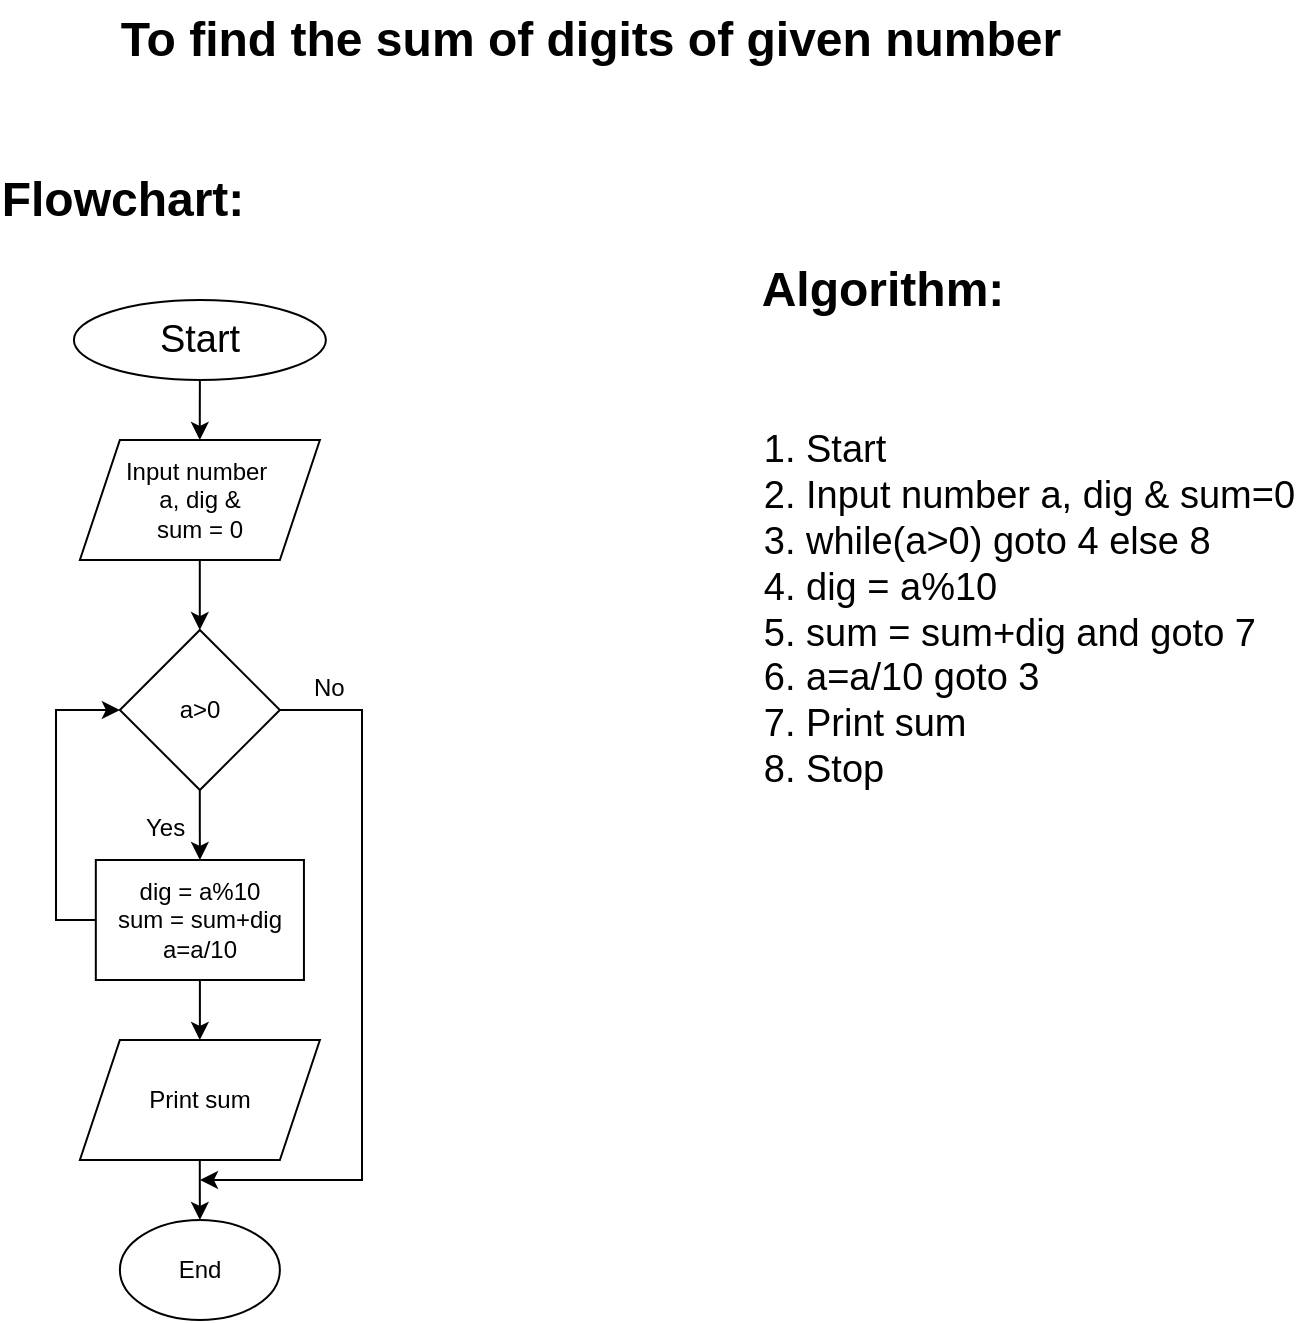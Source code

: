<mxfile version="20.2.3" type="device"><diagram id="C5RBs43oDa-KdzZeNtuy" name="Page-1"><mxGraphModel dx="792" dy="857" grid="1" gridSize="10" guides="1" tooltips="1" connect="1" arrows="1" fold="1" page="1" pageScale="1" pageWidth="827" pageHeight="1169" background="#FFFFFF" math="0" shadow="0"><root><mxCell id="WIyWlLk6GJQsqaUBKTNV-0"/><mxCell id="WIyWlLk6GJQsqaUBKTNV-1" parent="WIyWlLk6GJQsqaUBKTNV-0"/><mxCell id="zxyZqrcW9-zFBHcIXJg--54" value="" style="edgeStyle=orthogonalEdgeStyle;rounded=0;orthogonalLoop=1;jettySize=auto;html=1;" parent="WIyWlLk6GJQsqaUBKTNV-1" source="X0aBdcByCuxlTt1kCmt3-0" target="zxyZqrcW9-zFBHcIXJg--33" edge="1"><mxGeometry relative="1" as="geometry"/></mxCell><mxCell id="X0aBdcByCuxlTt1kCmt3-0" value="&lt;font style=&quot;font-size: 19px;&quot;&gt;Start&lt;/font&gt;" style="ellipse;whiteSpace=wrap;html=1;" parent="WIyWlLk6GJQsqaUBKTNV-1" vertex="1"><mxGeometry x="105.94" y="240" width="126" height="40" as="geometry"/></mxCell><mxCell id="X0aBdcByCuxlTt1kCmt3-19" value="Algorithm:" style="text;strokeColor=none;fillColor=none;html=1;fontSize=24;fontStyle=1;verticalAlign=middle;align=center;" parent="WIyWlLk6GJQsqaUBKTNV-1" vertex="1"><mxGeometry x="460" y="215" width="100" height="40" as="geometry"/></mxCell><mxCell id="X0aBdcByCuxlTt1kCmt3-20" value="Flowchart:" style="text;strokeColor=none;fillColor=none;html=1;fontSize=24;fontStyle=1;verticalAlign=middle;align=center;" parent="WIyWlLk6GJQsqaUBKTNV-1" vertex="1"><mxGeometry x="80" y="170" width="100" height="40" as="geometry"/></mxCell><mxCell id="X0aBdcByCuxlTt1kCmt3-21" value="To find the sum of digits of given number" style="text;strokeColor=none;fillColor=none;html=1;fontSize=24;fontStyle=1;verticalAlign=middle;align=center;" parent="WIyWlLk6GJQsqaUBKTNV-1" vertex="1"><mxGeometry x="314" y="90" width="100" height="40" as="geometry"/></mxCell><mxCell id="X0aBdcByCuxlTt1kCmt3-26" value="&lt;ol&gt;&lt;li&gt;Start&lt;/li&gt;&lt;li&gt;Input number a, dig &amp;amp; sum=0&lt;/li&gt;&lt;li&gt;while(a&amp;gt;0) goto 4 else 8&lt;/li&gt;&lt;li&gt;dig = a%10&lt;/li&gt;&lt;li&gt;sum = sum+dig and goto 7&lt;/li&gt;&lt;li&gt;a=a/10 goto 3&lt;/li&gt;&lt;li&gt;Print sum&lt;/li&gt;&lt;li&gt;Stop&lt;/li&gt;&lt;/ol&gt;" style="text;strokeColor=none;fillColor=none;html=1;whiteSpace=wrap;verticalAlign=middle;overflow=hidden;fontSize=19;" parent="WIyWlLk6GJQsqaUBKTNV-1" vertex="1"><mxGeometry x="430" y="255" width="290" height="280" as="geometry"/></mxCell><mxCell id="nUPXzKol__QYptCHy4bD-1" value="" style="edgeStyle=orthogonalEdgeStyle;rounded=0;orthogonalLoop=1;jettySize=auto;html=1;" edge="1" parent="WIyWlLk6GJQsqaUBKTNV-1" source="zxyZqrcW9-zFBHcIXJg--33" target="nUPXzKol__QYptCHy4bD-0"><mxGeometry relative="1" as="geometry"/></mxCell><mxCell id="zxyZqrcW9-zFBHcIXJg--33" value="Input number&amp;nbsp;&lt;br&gt;a, dig &amp;amp;&lt;br&gt;sum = 0" style="shape=parallelogram;perimeter=parallelogramPerimeter;whiteSpace=wrap;html=1;fixedSize=1;" parent="WIyWlLk6GJQsqaUBKTNV-1" vertex="1"><mxGeometry x="108.94" y="310" width="120" height="60" as="geometry"/></mxCell><mxCell id="nUPXzKol__QYptCHy4bD-7" value="" style="edgeStyle=orthogonalEdgeStyle;rounded=0;orthogonalLoop=1;jettySize=auto;html=1;" edge="1" parent="WIyWlLk6GJQsqaUBKTNV-1" source="nUPXzKol__QYptCHy4bD-0" target="nUPXzKol__QYptCHy4bD-6"><mxGeometry relative="1" as="geometry"/></mxCell><mxCell id="nUPXzKol__QYptCHy4bD-16" style="edgeStyle=orthogonalEdgeStyle;rounded=0;orthogonalLoop=1;jettySize=auto;html=1;" edge="1" parent="WIyWlLk6GJQsqaUBKTNV-1" source="nUPXzKol__QYptCHy4bD-0"><mxGeometry relative="1" as="geometry"><mxPoint x="169" y="680" as="targetPoint"/><Array as="points"><mxPoint x="250" y="445"/><mxPoint x="250" y="680"/></Array></mxGeometry></mxCell><mxCell id="nUPXzKol__QYptCHy4bD-0" value="a&amp;gt;0" style="rhombus;whiteSpace=wrap;html=1;" vertex="1" parent="WIyWlLk6GJQsqaUBKTNV-1"><mxGeometry x="128.94" y="405" width="80" height="80" as="geometry"/></mxCell><mxCell id="nUPXzKol__QYptCHy4bD-13" value="" style="edgeStyle=orthogonalEdgeStyle;rounded=0;orthogonalLoop=1;jettySize=auto;html=1;" edge="1" parent="WIyWlLk6GJQsqaUBKTNV-1" source="nUPXzKol__QYptCHy4bD-4" target="nUPXzKol__QYptCHy4bD-12"><mxGeometry relative="1" as="geometry"/></mxCell><mxCell id="nUPXzKol__QYptCHy4bD-4" value="Print sum" style="shape=parallelogram;perimeter=parallelogramPerimeter;whiteSpace=wrap;html=1;fixedSize=1;" vertex="1" parent="WIyWlLk6GJQsqaUBKTNV-1"><mxGeometry x="108.94" y="610" width="120" height="60" as="geometry"/></mxCell><mxCell id="nUPXzKol__QYptCHy4bD-14" value="" style="edgeStyle=orthogonalEdgeStyle;rounded=0;orthogonalLoop=1;jettySize=auto;html=1;" edge="1" parent="WIyWlLk6GJQsqaUBKTNV-1" source="nUPXzKol__QYptCHy4bD-6" target="nUPXzKol__QYptCHy4bD-4"><mxGeometry relative="1" as="geometry"/></mxCell><mxCell id="nUPXzKol__QYptCHy4bD-15" style="edgeStyle=orthogonalEdgeStyle;rounded=0;orthogonalLoop=1;jettySize=auto;html=1;entryX=0;entryY=0.5;entryDx=0;entryDy=0;" edge="1" parent="WIyWlLk6GJQsqaUBKTNV-1" source="nUPXzKol__QYptCHy4bD-6" target="nUPXzKol__QYptCHy4bD-0"><mxGeometry relative="1" as="geometry"><Array as="points"><mxPoint x="97" y="550"/><mxPoint x="97" y="445"/></Array></mxGeometry></mxCell><mxCell id="nUPXzKol__QYptCHy4bD-6" value="dig = a%10&lt;br&gt;sum = sum+dig&lt;br&gt;a=a/10" style="rounded=0;whiteSpace=wrap;html=1;" vertex="1" parent="WIyWlLk6GJQsqaUBKTNV-1"><mxGeometry x="116.91" y="520" width="104.06" height="60" as="geometry"/></mxCell><mxCell id="nUPXzKol__QYptCHy4bD-9" value="Yes" style="text;whiteSpace=wrap;html=1;" vertex="1" parent="WIyWlLk6GJQsqaUBKTNV-1"><mxGeometry x="140" y="490" width="26" height="20" as="geometry"/></mxCell><mxCell id="nUPXzKol__QYptCHy4bD-11" value="No" style="text;whiteSpace=wrap;html=1;" vertex="1" parent="WIyWlLk6GJQsqaUBKTNV-1"><mxGeometry x="224" y="420" width="26" height="20" as="geometry"/></mxCell><mxCell id="nUPXzKol__QYptCHy4bD-12" value="End" style="ellipse;whiteSpace=wrap;html=1;" vertex="1" parent="WIyWlLk6GJQsqaUBKTNV-1"><mxGeometry x="128.94" y="700" width="80" height="50" as="geometry"/></mxCell></root></mxGraphModel></diagram></mxfile>